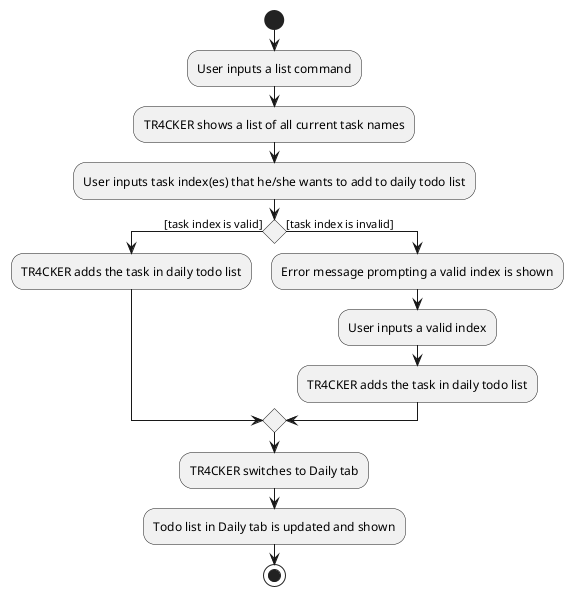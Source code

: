 @startuml
start
:User inputs a list command;
:TR4CKER shows a list of all current task names;
:User inputs task index(es) that he/she wants to add to daily todo list;

if() then ([task index is valid])
    :TR4CKER adds the task in daily todo list;
else ([task index is invalid])
    :Error message prompting a valid index is shown;
    :User inputs a valid index;
    :TR4CKER adds the task in daily todo list;

endif
:TR4CKER switches to Daily tab;
:Todo list in Daily tab is updated and shown;
stop
@enduml
